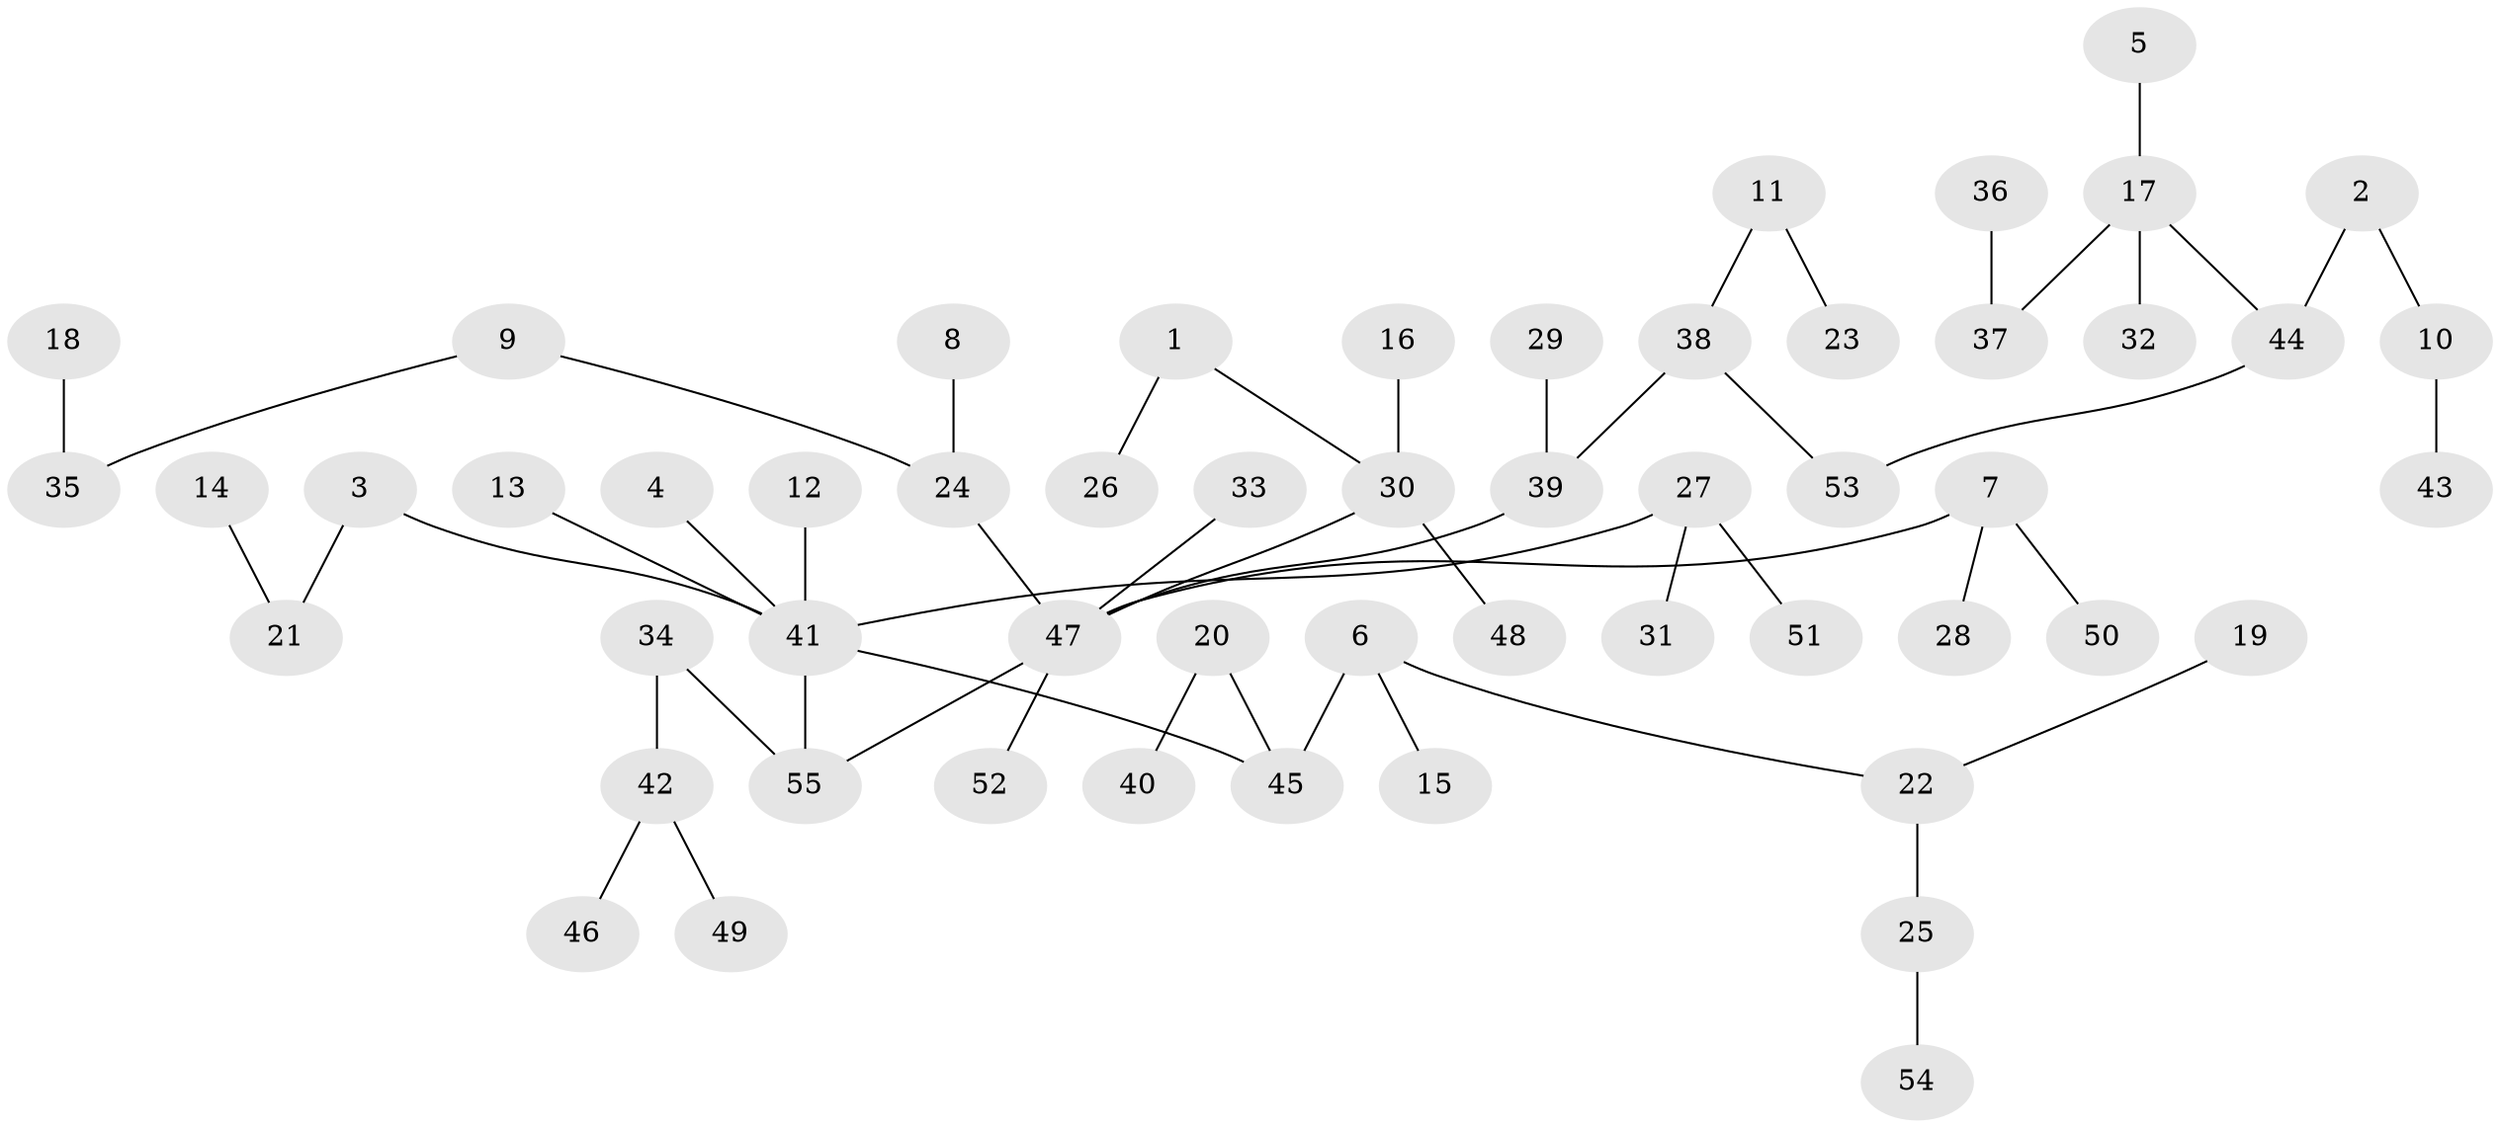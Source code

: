 // original degree distribution, {3: 0.15454545454545454, 8: 0.00909090909090909, 5: 0.03636363636363636, 4: 0.06363636363636363, 2: 0.21818181818181817, 7: 0.00909090909090909, 1: 0.509090909090909}
// Generated by graph-tools (version 1.1) at 2025/50/03/09/25 03:50:25]
// undirected, 55 vertices, 54 edges
graph export_dot {
graph [start="1"]
  node [color=gray90,style=filled];
  1;
  2;
  3;
  4;
  5;
  6;
  7;
  8;
  9;
  10;
  11;
  12;
  13;
  14;
  15;
  16;
  17;
  18;
  19;
  20;
  21;
  22;
  23;
  24;
  25;
  26;
  27;
  28;
  29;
  30;
  31;
  32;
  33;
  34;
  35;
  36;
  37;
  38;
  39;
  40;
  41;
  42;
  43;
  44;
  45;
  46;
  47;
  48;
  49;
  50;
  51;
  52;
  53;
  54;
  55;
  1 -- 26 [weight=1.0];
  1 -- 30 [weight=1.0];
  2 -- 10 [weight=1.0];
  2 -- 44 [weight=1.0];
  3 -- 21 [weight=1.0];
  3 -- 41 [weight=1.0];
  4 -- 41 [weight=1.0];
  5 -- 17 [weight=1.0];
  6 -- 15 [weight=1.0];
  6 -- 22 [weight=1.0];
  6 -- 45 [weight=1.0];
  7 -- 28 [weight=1.0];
  7 -- 47 [weight=1.0];
  7 -- 50 [weight=1.0];
  8 -- 24 [weight=1.0];
  9 -- 24 [weight=1.0];
  9 -- 35 [weight=1.0];
  10 -- 43 [weight=1.0];
  11 -- 23 [weight=1.0];
  11 -- 38 [weight=1.0];
  12 -- 41 [weight=1.0];
  13 -- 41 [weight=1.0];
  14 -- 21 [weight=1.0];
  16 -- 30 [weight=1.0];
  17 -- 32 [weight=1.0];
  17 -- 37 [weight=1.0];
  17 -- 44 [weight=1.0];
  18 -- 35 [weight=1.0];
  19 -- 22 [weight=1.0];
  20 -- 40 [weight=1.0];
  20 -- 45 [weight=1.0];
  22 -- 25 [weight=1.0];
  24 -- 47 [weight=1.0];
  25 -- 54 [weight=1.0];
  27 -- 31 [weight=1.0];
  27 -- 41 [weight=1.0];
  27 -- 51 [weight=1.0];
  29 -- 39 [weight=1.0];
  30 -- 47 [weight=1.0];
  30 -- 48 [weight=1.0];
  33 -- 47 [weight=1.0];
  34 -- 42 [weight=1.0];
  34 -- 55 [weight=1.0];
  36 -- 37 [weight=1.0];
  38 -- 39 [weight=1.0];
  38 -- 53 [weight=1.0];
  39 -- 47 [weight=1.0];
  41 -- 45 [weight=1.0];
  41 -- 55 [weight=1.0];
  42 -- 46 [weight=1.0];
  42 -- 49 [weight=1.0];
  44 -- 53 [weight=1.0];
  47 -- 52 [weight=1.0];
  47 -- 55 [weight=1.0];
}
